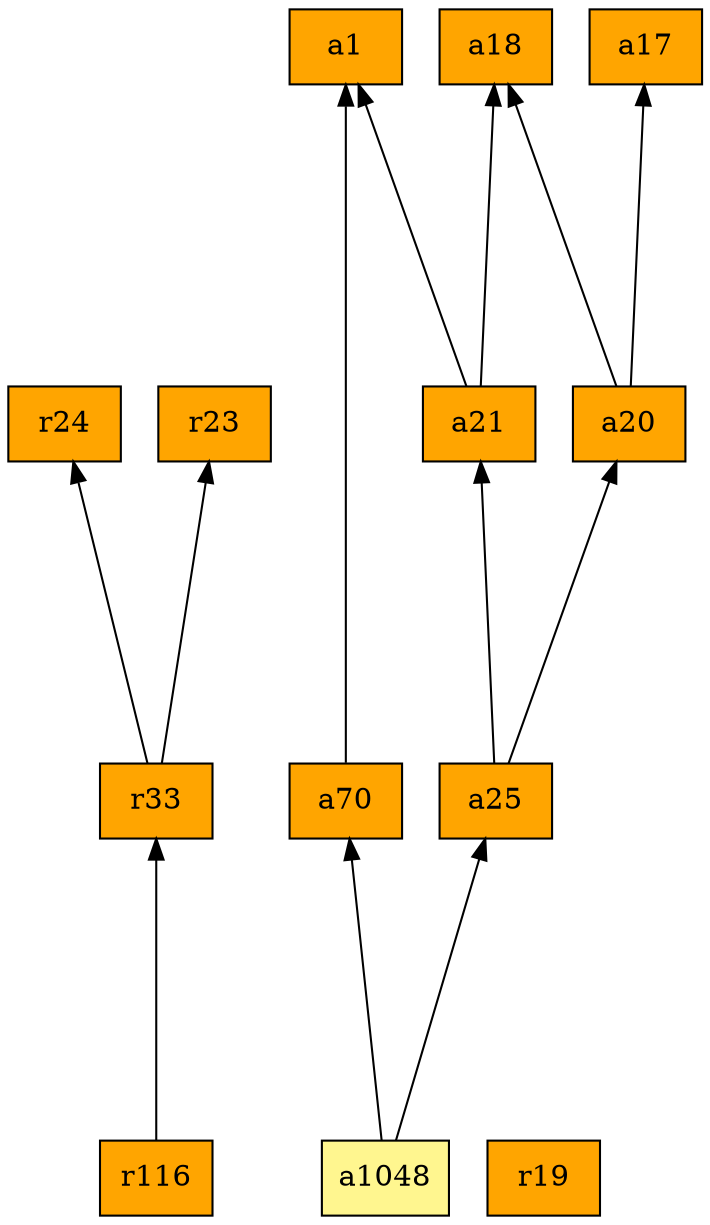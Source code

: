 digraph G {
rankdir=BT;ranksep="2.0";
"r116" [shape=record,fillcolor=orange,style=filled,label="{r116}"];
"a1" [shape=record,fillcolor=orange,style=filled,label="{a1}"];
"a20" [shape=record,fillcolor=orange,style=filled,label="{a20}"];
"r24" [shape=record,fillcolor=orange,style=filled,label="{r24}"];
"a70" [shape=record,fillcolor=orange,style=filled,label="{a70}"];
"a17" [shape=record,fillcolor=orange,style=filled,label="{a17}"];
"r33" [shape=record,fillcolor=orange,style=filled,label="{r33}"];
"r19" [shape=record,fillcolor=orange,style=filled,label="{r19}"];
"r23" [shape=record,fillcolor=orange,style=filled,label="{r23}"];
"a25" [shape=record,fillcolor=orange,style=filled,label="{a25}"];
"a18" [shape=record,fillcolor=orange,style=filled,label="{a18}"];
"a1048" [shape=record,fillcolor=khaki1,style=filled,label="{a1048}"];
"a21" [shape=record,fillcolor=orange,style=filled,label="{a21}"];
"r116" -> "r33"
"a20" -> "a18"
"a20" -> "a17"
"a70" -> "a1"
"r33" -> "r24"
"r33" -> "r23"
"a25" -> "a20"
"a25" -> "a21"
"a1048" -> "a70"
"a1048" -> "a25"
"a21" -> "a1"
"a21" -> "a18"
}